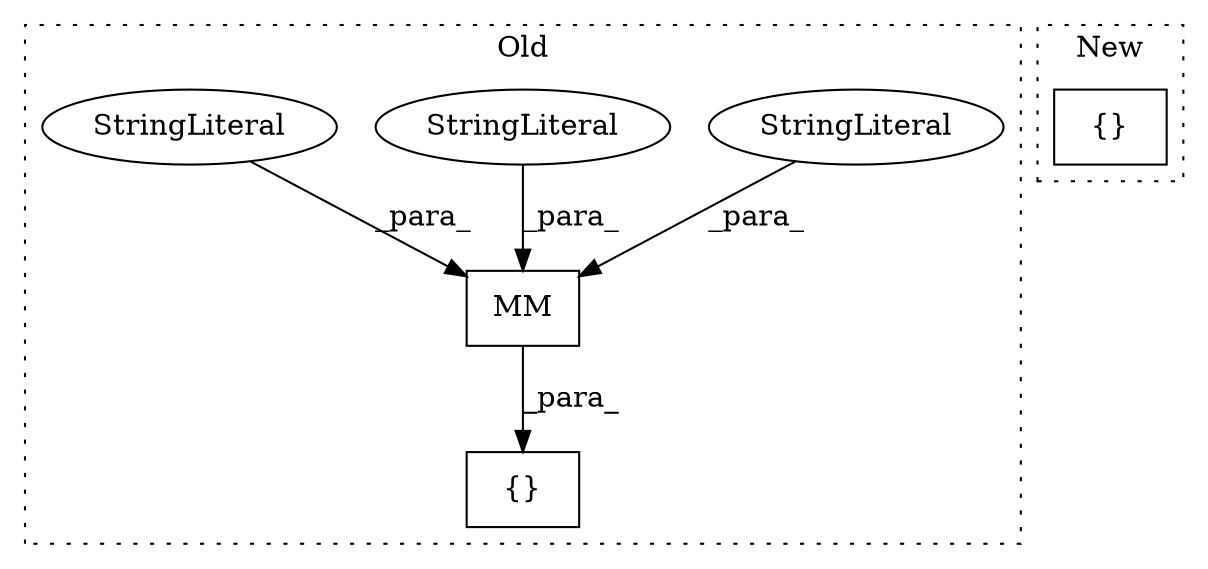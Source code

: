 digraph G {
subgraph cluster0 {
1 [label="MM" a="32" s="1061,1084" l="3,1" shape="box"];
3 [label="{}" a="4" s="1060,1133" l="1,1" shape="box"];
4 [label="StringLiteral" a="45" s="1073" l="5" shape="ellipse"];
5 [label="StringLiteral" a="45" s="1064" l="8" shape="ellipse"];
6 [label="StringLiteral" a="45" s="1079" l="5" shape="ellipse"];
label = "Old";
style="dotted";
}
subgraph cluster1 {
2 [label="{}" a="4" s="1983,2146" l="1,1" shape="box"];
label = "New";
style="dotted";
}
1 -> 3 [label="_para_"];
4 -> 1 [label="_para_"];
5 -> 1 [label="_para_"];
6 -> 1 [label="_para_"];
}